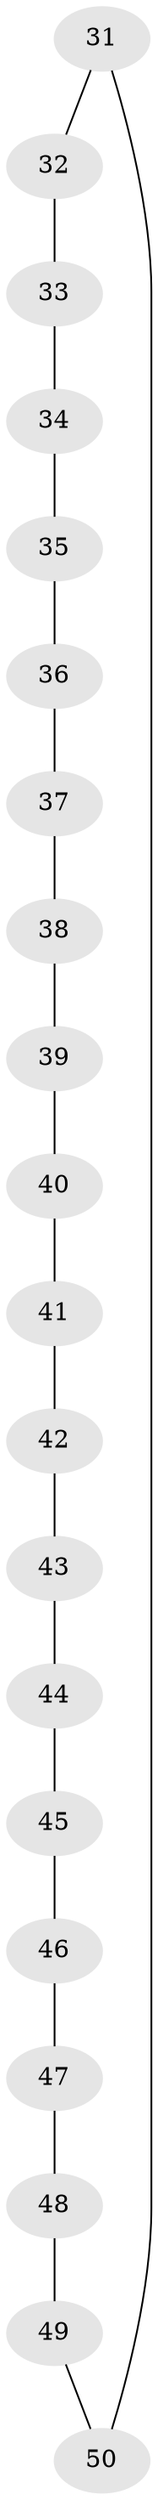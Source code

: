 // original degree distribution, {2: 1.0}
// Generated by graph-tools (version 1.1) at 2025/00/03/04/25 22:00:27]
// undirected, 20 vertices, 20 edges
graph export_dot {
graph [start="1"]
  node [color=gray90,style=filled];
  31;
  32;
  33;
  34;
  35;
  36;
  37;
  38;
  39;
  40;
  41;
  42;
  43;
  44;
  45;
  46;
  47;
  48;
  49;
  50 [super="+2+3+4+5+6+10+11+12+13+14+18+19+20+21+22+26+27+28+29+30"];
  31 -- 32;
  31 -- 50;
  32 -- 33;
  33 -- 34;
  34 -- 35;
  35 -- 36;
  36 -- 37;
  37 -- 38;
  38 -- 39;
  39 -- 40;
  40 -- 41;
  41 -- 42;
  42 -- 43;
  43 -- 44;
  44 -- 45;
  45 -- 46;
  46 -- 47;
  47 -- 48;
  48 -- 49;
  49 -- 50;
}
